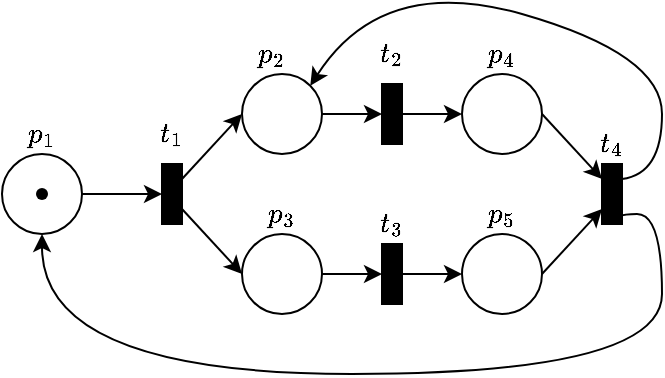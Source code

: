 <mxfile version="24.7.17">
  <diagram name="Pagina-1" id="1FoKjX-yj1ZRoX-Ov-7x">
    <mxGraphModel dx="676" dy="391" grid="1" gridSize="10" guides="1" tooltips="1" connect="1" arrows="1" fold="1" page="1" pageScale="1" pageWidth="827" pageHeight="1169" math="1" shadow="0">
      <root>
        <mxCell id="0" />
        <mxCell id="1" parent="0" />
        <mxCell id="ISpBLZpCB5h15iWLikmF-14" style="edgeStyle=orthogonalEdgeStyle;rounded=0;orthogonalLoop=1;jettySize=auto;html=1;entryX=0.5;entryY=0;entryDx=0;entryDy=0;" edge="1" parent="1" source="ISpBLZpCB5h15iWLikmF-2" target="ISpBLZpCB5h15iWLikmF-4">
          <mxGeometry relative="1" as="geometry" />
        </mxCell>
        <mxCell id="ISpBLZpCB5h15iWLikmF-2" value="" style="ellipse;whiteSpace=wrap;html=1;aspect=fixed;fillColor=none;" vertex="1" parent="1">
          <mxGeometry x="260" y="300" width="40" height="40" as="geometry" />
        </mxCell>
        <mxCell id="ISpBLZpCB5h15iWLikmF-4" value="" style="rounded=0;whiteSpace=wrap;html=1;fillColor=#000000;rotation=-90;" vertex="1" parent="1">
          <mxGeometry x="330" y="315" width="30" height="10" as="geometry" />
        </mxCell>
        <mxCell id="ISpBLZpCB5h15iWLikmF-9" value="" style="shape=waypoint;sketch=0;fillStyle=solid;size=6;pointerEvents=1;points=[];fillColor=none;resizable=0;rotatable=0;perimeter=centerPerimeter;snapToPoint=1;" vertex="1" parent="1">
          <mxGeometry x="270" y="310" width="20" height="20" as="geometry" />
        </mxCell>
        <mxCell id="ISpBLZpCB5h15iWLikmF-10" value="\(t_1\)" style="text;html=1;align=center;verticalAlign=middle;whiteSpace=wrap;rounded=0;" vertex="1" parent="1">
          <mxGeometry x="330" y="280" width="30" height="20" as="geometry" />
        </mxCell>
        <mxCell id="ISpBLZpCB5h15iWLikmF-12" value="\(p_1\)" style="text;html=1;align=center;verticalAlign=middle;whiteSpace=wrap;rounded=0;" vertex="1" parent="1">
          <mxGeometry x="265" y="280" width="30" height="20" as="geometry" />
        </mxCell>
        <mxCell id="ISpBLZpCB5h15iWLikmF-24" style="edgeStyle=orthogonalEdgeStyle;rounded=0;orthogonalLoop=1;jettySize=auto;html=1;entryX=0.5;entryY=0;entryDx=0;entryDy=0;" edge="1" parent="1" source="ISpBLZpCB5h15iWLikmF-15" target="ISpBLZpCB5h15iWLikmF-21">
          <mxGeometry relative="1" as="geometry" />
        </mxCell>
        <mxCell id="ISpBLZpCB5h15iWLikmF-15" value="" style="ellipse;whiteSpace=wrap;html=1;aspect=fixed;fillColor=none;" vertex="1" parent="1">
          <mxGeometry x="380" y="260" width="40" height="40" as="geometry" />
        </mxCell>
        <mxCell id="ISpBLZpCB5h15iWLikmF-23" style="edgeStyle=orthogonalEdgeStyle;rounded=0;orthogonalLoop=1;jettySize=auto;html=1;entryX=0.5;entryY=0;entryDx=0;entryDy=0;" edge="1" parent="1" source="ISpBLZpCB5h15iWLikmF-16" target="ISpBLZpCB5h15iWLikmF-22">
          <mxGeometry relative="1" as="geometry" />
        </mxCell>
        <mxCell id="ISpBLZpCB5h15iWLikmF-16" value="" style="ellipse;whiteSpace=wrap;html=1;aspect=fixed;fillColor=none;" vertex="1" parent="1">
          <mxGeometry x="380" y="340" width="40" height="40" as="geometry" />
        </mxCell>
        <mxCell id="ISpBLZpCB5h15iWLikmF-17" value="" style="endArrow=classic;html=1;rounded=0;exitX=0.75;exitY=1;exitDx=0;exitDy=0;entryX=0;entryY=0.5;entryDx=0;entryDy=0;" edge="1" parent="1" source="ISpBLZpCB5h15iWLikmF-4" target="ISpBLZpCB5h15iWLikmF-15">
          <mxGeometry width="50" height="50" relative="1" as="geometry">
            <mxPoint x="370" y="370" as="sourcePoint" />
            <mxPoint x="420" y="320" as="targetPoint" />
          </mxGeometry>
        </mxCell>
        <mxCell id="ISpBLZpCB5h15iWLikmF-18" value="" style="endArrow=classic;html=1;rounded=0;exitX=0.25;exitY=1;exitDx=0;exitDy=0;entryX=0;entryY=0.5;entryDx=0;entryDy=0;" edge="1" parent="1" source="ISpBLZpCB5h15iWLikmF-4" target="ISpBLZpCB5h15iWLikmF-16">
          <mxGeometry width="50" height="50" relative="1" as="geometry">
            <mxPoint x="370" y="370" as="sourcePoint" />
            <mxPoint x="420" y="320" as="targetPoint" />
          </mxGeometry>
        </mxCell>
        <mxCell id="ISpBLZpCB5h15iWLikmF-19" value="\(p_2\)" style="text;html=1;align=center;verticalAlign=middle;whiteSpace=wrap;rounded=0;" vertex="1" parent="1">
          <mxGeometry x="380" y="240" width="30" height="20" as="geometry" />
        </mxCell>
        <mxCell id="ISpBLZpCB5h15iWLikmF-20" value="\(p_3\)" style="text;html=1;align=center;verticalAlign=middle;whiteSpace=wrap;rounded=0;" vertex="1" parent="1">
          <mxGeometry x="385" y="320" width="30" height="20" as="geometry" />
        </mxCell>
        <mxCell id="ISpBLZpCB5h15iWLikmF-29" style="edgeStyle=orthogonalEdgeStyle;rounded=0;orthogonalLoop=1;jettySize=auto;html=1;entryX=0;entryY=0.5;entryDx=0;entryDy=0;" edge="1" parent="1" source="ISpBLZpCB5h15iWLikmF-21" target="ISpBLZpCB5h15iWLikmF-27">
          <mxGeometry relative="1" as="geometry" />
        </mxCell>
        <mxCell id="ISpBLZpCB5h15iWLikmF-21" value="" style="rounded=0;whiteSpace=wrap;html=1;fillColor=#000000;rotation=-90;" vertex="1" parent="1">
          <mxGeometry x="440" y="275" width="30" height="10" as="geometry" />
        </mxCell>
        <mxCell id="ISpBLZpCB5h15iWLikmF-30" style="edgeStyle=orthogonalEdgeStyle;rounded=0;orthogonalLoop=1;jettySize=auto;html=1;entryX=0;entryY=0.5;entryDx=0;entryDy=0;" edge="1" parent="1" source="ISpBLZpCB5h15iWLikmF-22" target="ISpBLZpCB5h15iWLikmF-28">
          <mxGeometry relative="1" as="geometry" />
        </mxCell>
        <mxCell id="ISpBLZpCB5h15iWLikmF-22" value="" style="rounded=0;whiteSpace=wrap;html=1;fillColor=#000000;rotation=-90;" vertex="1" parent="1">
          <mxGeometry x="440" y="355" width="30" height="10" as="geometry" />
        </mxCell>
        <mxCell id="ISpBLZpCB5h15iWLikmF-25" value="\(t_2\)" style="text;html=1;align=center;verticalAlign=middle;whiteSpace=wrap;rounded=0;" vertex="1" parent="1">
          <mxGeometry x="440" y="240" width="30" height="20" as="geometry" />
        </mxCell>
        <mxCell id="ISpBLZpCB5h15iWLikmF-26" value="\(t_3\)" style="text;html=1;align=center;verticalAlign=middle;whiteSpace=wrap;rounded=0;" vertex="1" parent="1">
          <mxGeometry x="440" y="325" width="30" height="20" as="geometry" />
        </mxCell>
        <mxCell id="ISpBLZpCB5h15iWLikmF-27" value="" style="ellipse;whiteSpace=wrap;html=1;aspect=fixed;fillColor=none;" vertex="1" parent="1">
          <mxGeometry x="490" y="260" width="40" height="40" as="geometry" />
        </mxCell>
        <mxCell id="ISpBLZpCB5h15iWLikmF-28" value="" style="ellipse;whiteSpace=wrap;html=1;aspect=fixed;fillColor=none;" vertex="1" parent="1">
          <mxGeometry x="490" y="340" width="40" height="40" as="geometry" />
        </mxCell>
        <mxCell id="ISpBLZpCB5h15iWLikmF-31" value="\(p_4\)" style="text;html=1;align=center;verticalAlign=middle;whiteSpace=wrap;rounded=0;" vertex="1" parent="1">
          <mxGeometry x="495" y="240" width="30" height="20" as="geometry" />
        </mxCell>
        <mxCell id="ISpBLZpCB5h15iWLikmF-32" value="\(p_5\)" style="text;html=1;align=center;verticalAlign=middle;whiteSpace=wrap;rounded=0;" vertex="1" parent="1">
          <mxGeometry x="495" y="320" width="30" height="20" as="geometry" />
        </mxCell>
        <mxCell id="ISpBLZpCB5h15iWLikmF-40" style="edgeStyle=orthogonalEdgeStyle;rounded=0;orthogonalLoop=1;jettySize=auto;html=1;entryX=0.5;entryY=1;entryDx=0;entryDy=0;curved=1;" edge="1" parent="1" source="ISpBLZpCB5h15iWLikmF-33" target="ISpBLZpCB5h15iWLikmF-2">
          <mxGeometry relative="1" as="geometry">
            <Array as="points">
              <mxPoint x="565" y="330" />
              <mxPoint x="590" y="330" />
              <mxPoint x="590" y="410" />
              <mxPoint x="280" y="410" />
            </Array>
          </mxGeometry>
        </mxCell>
        <mxCell id="ISpBLZpCB5h15iWLikmF-33" value="" style="rounded=0;whiteSpace=wrap;html=1;fillColor=#000000;rotation=-90;" vertex="1" parent="1">
          <mxGeometry x="550" y="315" width="30" height="10" as="geometry" />
        </mxCell>
        <mxCell id="ISpBLZpCB5h15iWLikmF-35" value="" style="endArrow=classic;html=1;rounded=0;exitX=1;exitY=0.5;exitDx=0;exitDy=0;entryX=0.75;entryY=0;entryDx=0;entryDy=0;" edge="1" parent="1" source="ISpBLZpCB5h15iWLikmF-27" target="ISpBLZpCB5h15iWLikmF-33">
          <mxGeometry width="50" height="50" relative="1" as="geometry">
            <mxPoint x="530" y="280" as="sourcePoint" />
            <mxPoint x="560" y="247" as="targetPoint" />
          </mxGeometry>
        </mxCell>
        <mxCell id="ISpBLZpCB5h15iWLikmF-36" value="" style="endArrow=classic;html=1;rounded=0;exitX=1;exitY=0.5;exitDx=0;exitDy=0;entryX=0.25;entryY=0;entryDx=0;entryDy=0;" edge="1" parent="1" source="ISpBLZpCB5h15iWLikmF-28" target="ISpBLZpCB5h15iWLikmF-33">
          <mxGeometry width="50" height="50" relative="1" as="geometry">
            <mxPoint x="530" y="345" as="sourcePoint" />
            <mxPoint x="560" y="378" as="targetPoint" />
          </mxGeometry>
        </mxCell>
        <mxCell id="ISpBLZpCB5h15iWLikmF-37" value="\(t_4\)" style="text;html=1;align=center;verticalAlign=middle;whiteSpace=wrap;rounded=0;" vertex="1" parent="1">
          <mxGeometry x="550" y="285" width="30" height="20" as="geometry" />
        </mxCell>
        <mxCell id="ISpBLZpCB5h15iWLikmF-39" value="" style="endArrow=classic;html=1;rounded=0;exitX=0.75;exitY=1;exitDx=0;exitDy=0;entryX=1;entryY=0;entryDx=0;entryDy=0;curved=1;" edge="1" parent="1" source="ISpBLZpCB5h15iWLikmF-33" target="ISpBLZpCB5h15iWLikmF-15">
          <mxGeometry width="50" height="50" relative="1" as="geometry">
            <mxPoint x="590" y="285" as="sourcePoint" />
            <mxPoint x="620" y="252" as="targetPoint" />
            <Array as="points">
              <mxPoint x="590" y="310" />
              <mxPoint x="590" y="250" />
              <mxPoint x="450" y="210" />
            </Array>
          </mxGeometry>
        </mxCell>
      </root>
    </mxGraphModel>
  </diagram>
</mxfile>
